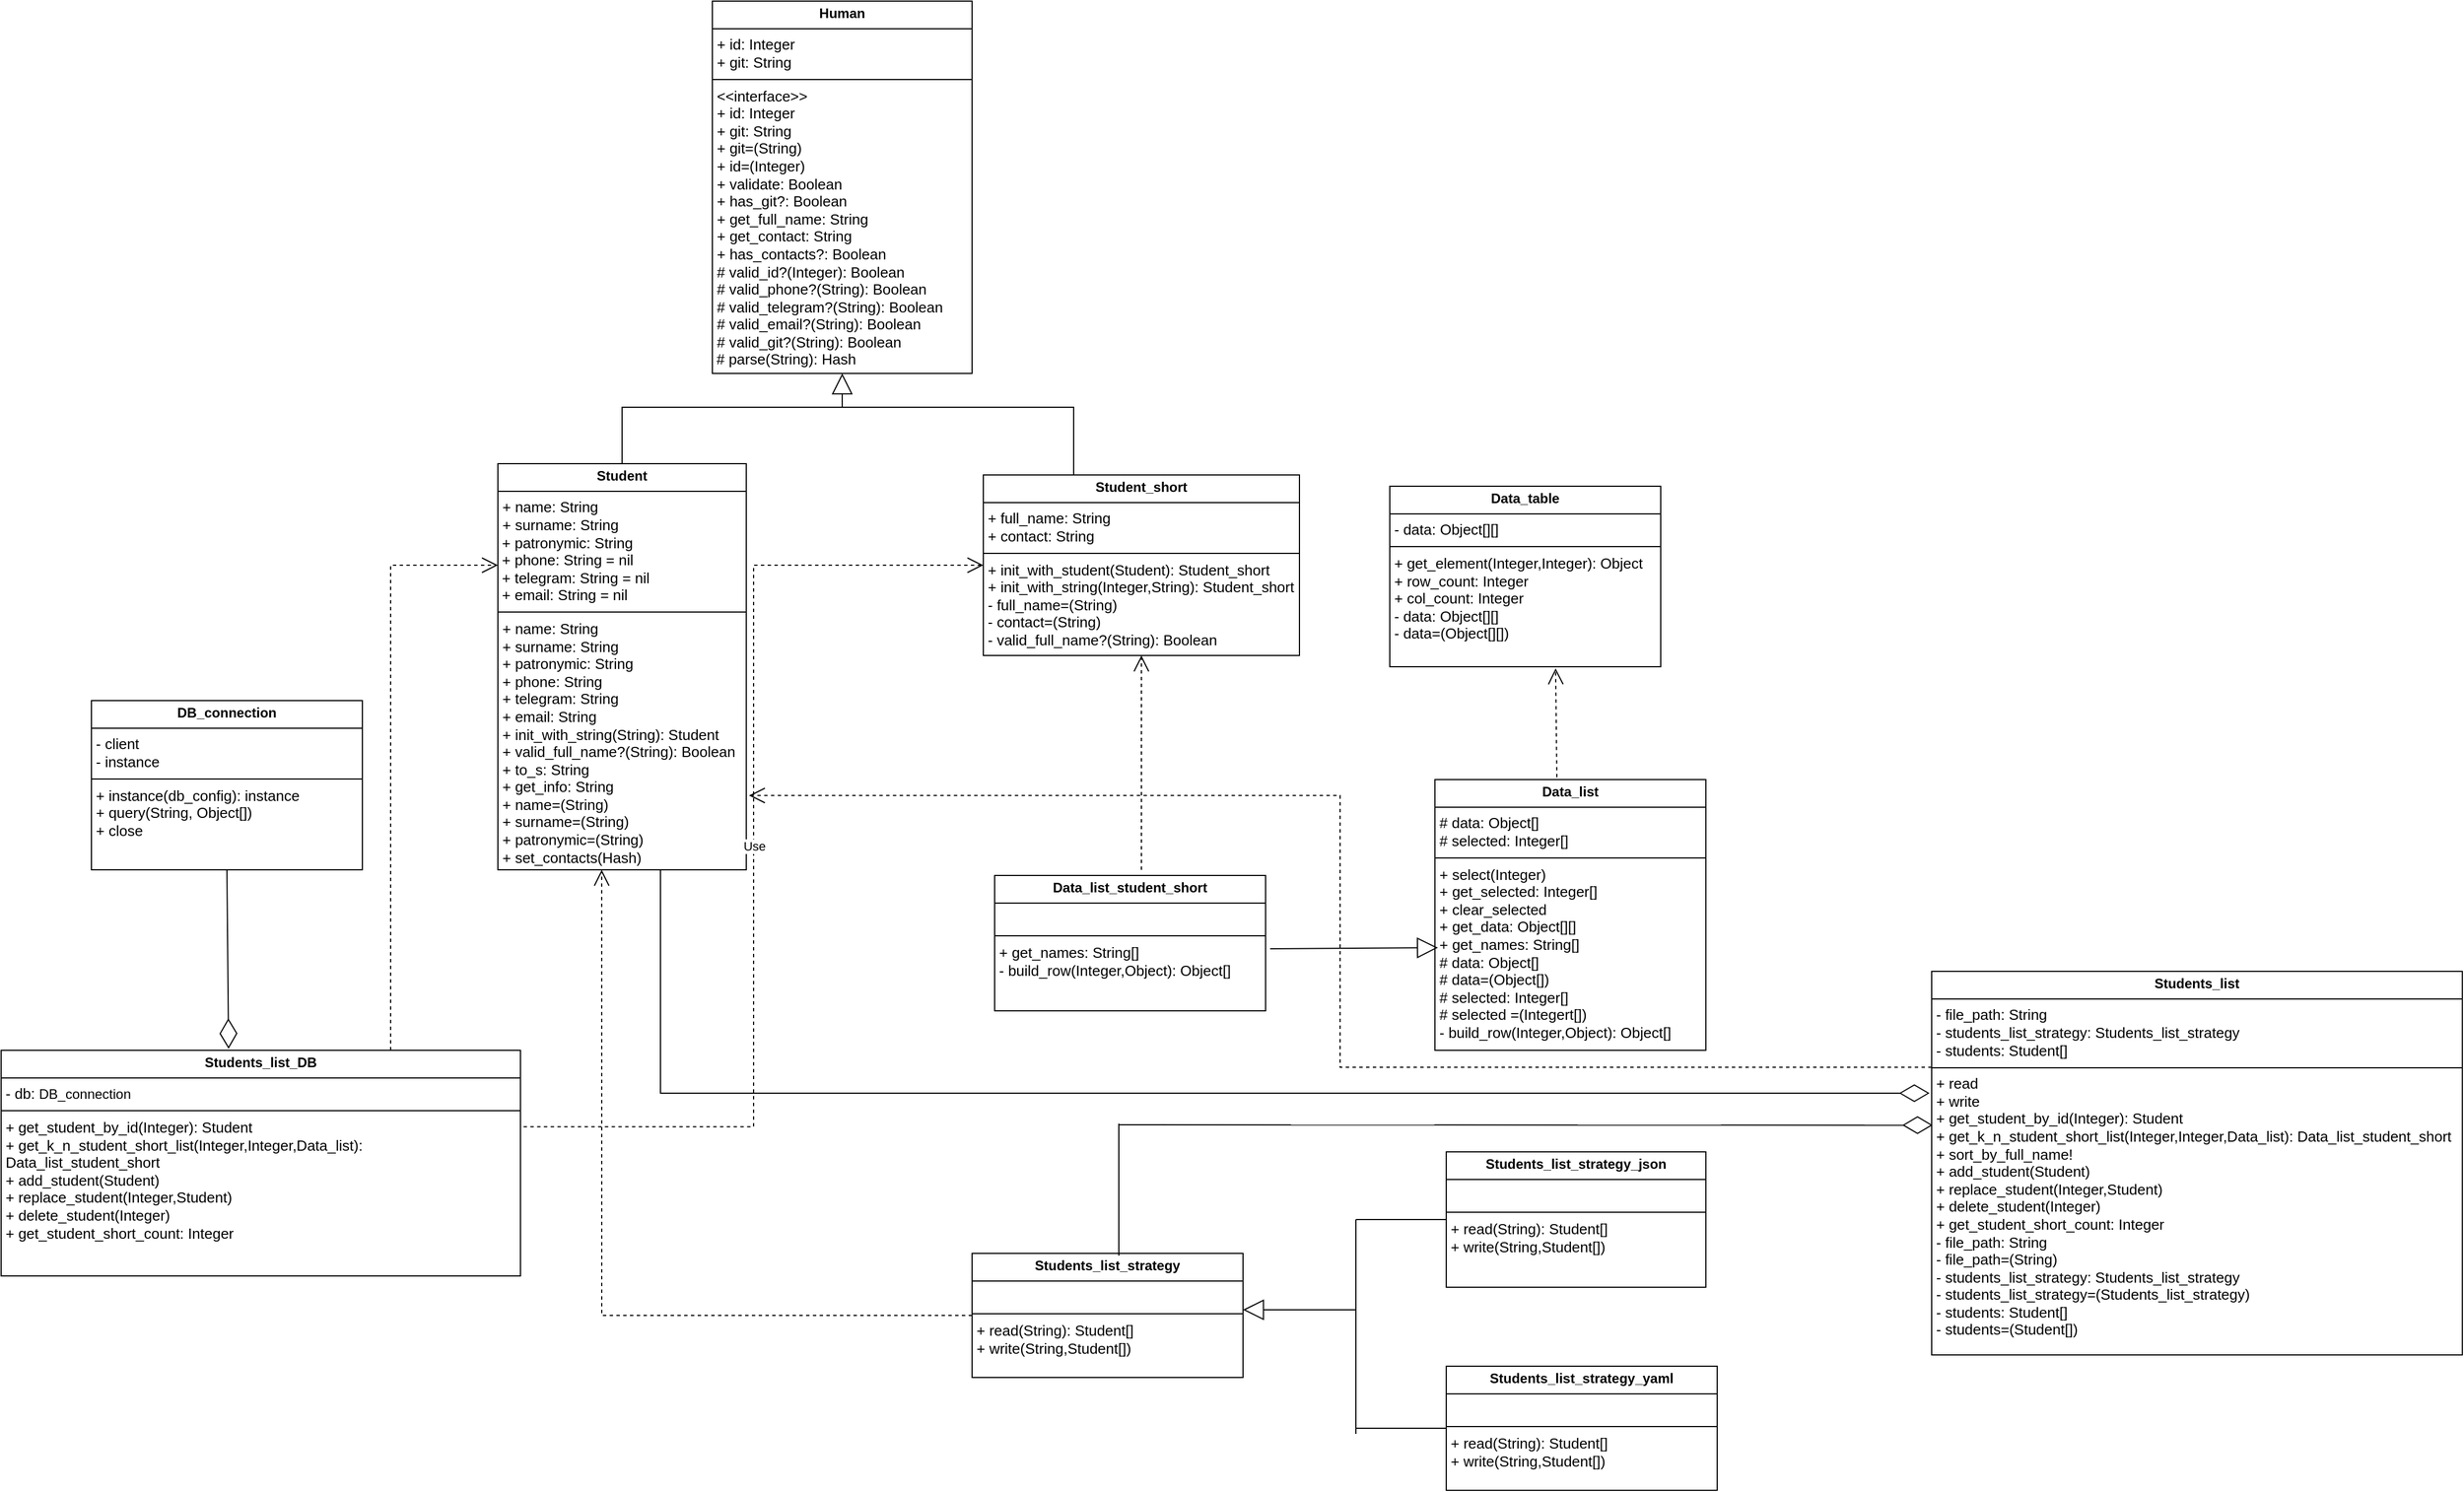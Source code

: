 <mxfile version="25.0.3">
  <diagram name="Страница — 1" id="lp5Qd-ePRwwIp8GgGKif">
    <mxGraphModel dx="4238" dy="2749" grid="1" gridSize="10" guides="1" tooltips="1" connect="1" arrows="1" fold="1" page="1" pageScale="1" pageWidth="827" pageHeight="1169" math="0" shadow="0">
      <root>
        <mxCell id="0" />
        <mxCell id="1" parent="0" />
        <mxCell id="Y9HKh-Xp6vHfoN4yGchQ-1" value="&lt;p style=&quot;margin:0px;margin-top:4px;text-align:center;&quot;&gt;&lt;b&gt;Student&lt;/b&gt;&lt;/p&gt;&lt;hr size=&quot;1&quot; style=&quot;border-style:solid;&quot;&gt;&lt;p style=&quot;margin: 0px 0px 0px 4px; font-size: 13px;&quot;&gt;&lt;font style=&quot;font-size: 13px;&quot;&gt;+ name: String&lt;/font&gt;&lt;/p&gt;&lt;p style=&quot;margin: 0px 0px 0px 4px; font-size: 13px;&quot;&gt;&lt;font style=&quot;font-size: 13px;&quot;&gt;+ surname: String&lt;br&gt;&lt;/font&gt;&lt;/p&gt;&lt;div style=&quot;font-size: 13px;&quot;&gt;&lt;font style=&quot;font-size: 13px;&quot;&gt;&amp;nbsp;&lt;span style=&quot;background-color: initial;&quot;&gt;+&amp;nbsp;&lt;/span&gt;&lt;span style=&quot;background-color: initial;&quot;&gt;patronymic&lt;/span&gt;&lt;span style=&quot;background-color: initial;&quot;&gt;: String&lt;/span&gt;&lt;/font&gt;&lt;/div&gt;&lt;div style=&quot;font-size: 13px;&quot;&gt;&lt;font style=&quot;font-size: 13px;&quot;&gt;&lt;span style=&quot;background-color: initial;&quot;&gt;&amp;nbsp;&lt;/span&gt;&lt;span style=&quot;background-color: initial;&quot;&gt;+&amp;nbsp;&lt;/span&gt;&lt;span style=&quot;background-color: initial;&quot;&gt;phone&lt;/span&gt;&lt;span style=&quot;background-color: initial;&quot;&gt;: String = nil&lt;/span&gt;&lt;/font&gt;&lt;/div&gt;&lt;div style=&quot;font-size: 13px;&quot;&gt;&lt;font style=&quot;font-size: 13px;&quot;&gt;&lt;span style=&quot;background-color: initial;&quot;&gt;&amp;nbsp;&lt;/span&gt;&lt;span style=&quot;background-color: initial;&quot;&gt;+&amp;nbsp;&lt;/span&gt;&lt;span style=&quot;background-color: initial;&quot;&gt;telegram&lt;/span&gt;&lt;span style=&quot;background-color: initial;&quot;&gt;: String = nil&lt;/span&gt;&lt;/font&gt;&lt;/div&gt;&lt;div style=&quot;font-size: 13px;&quot;&gt;&lt;font style=&quot;font-size: 13px;&quot;&gt;&lt;span style=&quot;background-color: initial;&quot;&gt;&amp;nbsp;&lt;/span&gt;&lt;span style=&quot;background-color: initial;&quot;&gt;+&amp;nbsp;&lt;/span&gt;&lt;span style=&quot;background-color: initial;&quot;&gt;email&lt;/span&gt;&lt;span style=&quot;background-color: initial;&quot;&gt;: String = nil&lt;/span&gt;&lt;/font&gt;&lt;/div&gt;&lt;hr size=&quot;1&quot; style=&quot;border-style: solid; font-size: 13px;&quot;&gt;&lt;p style=&quot;margin: 0px 0px 0px 4px; font-size: 13px;&quot;&gt;&lt;font style=&quot;font-size: 13px;&quot;&gt;+ name&lt;/font&gt;&lt;span style=&quot;background-color: initial;&quot;&gt;: String&lt;/span&gt;&lt;/p&gt;&lt;p style=&quot;margin: 0px 0px 0px 4px; font-size: 13px;&quot;&gt;&lt;font style=&quot;font-size: 13px;&quot;&gt;+ surname: String&lt;br&gt;&lt;/font&gt;&lt;/p&gt;&lt;p style=&quot;margin: 0px 0px 0px 4px; font-size: 13px;&quot;&gt;&lt;font style=&quot;font-size: 13px;&quot;&gt;+ patronymic: String&lt;br&gt;&lt;/font&gt;&lt;/p&gt;&lt;p style=&quot;margin: 0px 0px 0px 4px; font-size: 13px;&quot;&gt;&lt;font style=&quot;font-size: 13px;&quot;&gt;+ phone: String&lt;br&gt;&lt;/font&gt;&lt;/p&gt;&lt;p style=&quot;margin: 0px 0px 0px 4px; font-size: 13px;&quot;&gt;&lt;font style=&quot;font-size: 13px;&quot;&gt;+ telegram: String&lt;br&gt;&lt;/font&gt;&lt;/p&gt;&lt;p style=&quot;margin: 0px 0px 0px 4px; font-size: 13px;&quot;&gt;&lt;font style=&quot;font-size: 13px;&quot;&gt;+ email: String&lt;br&gt;&lt;/font&gt;&lt;/p&gt;&lt;p style=&quot;margin: 0px 0px 0px 4px; font-size: 13px;&quot;&gt;&lt;font style=&quot;font-size: 13px;&quot;&gt;+ init_with_string(&lt;/font&gt;&lt;span style=&quot;background-color: initial;&quot;&gt;String&lt;/span&gt;&lt;span style=&quot;background-color: initial;&quot;&gt;): Student&lt;/span&gt;&lt;/p&gt;&lt;p style=&quot;margin: 0px 0px 0px 4px; font-size: 13px;&quot;&gt;&lt;font style=&quot;font-size: 13px;&quot;&gt;+ valid_full_name?(&lt;/font&gt;&lt;span style=&quot;background-color: initial;&quot;&gt;String&lt;/span&gt;&lt;span style=&quot;background-color: initial;&quot;&gt;): Boolean&lt;/span&gt;&lt;/p&gt;&lt;p style=&quot;margin: 0px 0px 0px 4px; font-size: 13px;&quot;&gt;&lt;font style=&quot;font-size: 13px;&quot;&gt;+ to_s: String&lt;br&gt;&lt;/font&gt;&lt;/p&gt;&lt;p style=&quot;margin: 0px 0px 0px 4px; font-size: 13px;&quot;&gt;&lt;font style=&quot;font-size: 13px;&quot;&gt;+ get_info: String&lt;/font&gt;&lt;/p&gt;&lt;p style=&quot;margin: 0px 0px 0px 4px; font-size: 13px;&quot;&gt;&lt;font style=&quot;font-size: 13px;&quot;&gt;+&amp;nbsp;name&lt;span style=&quot;background-color: initial;&quot;&gt;=(&lt;/span&gt;&lt;/font&gt;&lt;span style=&quot;background-color: initial;&quot;&gt;String&lt;/span&gt;&lt;span style=&quot;background-color: initial;&quot;&gt;)&lt;/span&gt;&lt;/p&gt;&lt;p style=&quot;margin: 0px 0px 0px 4px; font-size: 13px;&quot;&gt;&lt;font style=&quot;font-size: 13px;&quot;&gt;+ surname&lt;span style=&quot;background-color: initial;&quot;&gt;=(&lt;/span&gt;&lt;/font&gt;&lt;span style=&quot;background-color: initial;&quot;&gt;String&lt;/span&gt;&lt;span style=&quot;background-color: initial;&quot;&gt;)&lt;/span&gt;&lt;/p&gt;&lt;p style=&quot;margin: 0px 0px 0px 4px; font-size: 13px;&quot;&gt;&lt;font style=&quot;font-size: 13px;&quot;&gt;+ patronymic=(&lt;/font&gt;&lt;span style=&quot;background-color: initial;&quot;&gt;String&lt;/span&gt;&lt;span style=&quot;background-color: initial;&quot;&gt;)&lt;/span&gt;&lt;/p&gt;&lt;p style=&quot;margin: 0px 0px 0px 4px; font-size: 13px;&quot;&gt;&lt;span style=&quot;background-color: initial;&quot;&gt;+&amp;nbsp;set_contacts(Hash)&lt;/span&gt;&lt;/p&gt;&lt;p style=&quot;margin: 0px 0px 0px 4px; font-size: 13px;&quot;&gt;&lt;br&gt;&lt;/p&gt;&lt;p style=&quot;margin: 0px 0px 0px 4px; font-size: 13px;&quot;&gt;&lt;br&gt;&lt;/p&gt;" style="verticalAlign=top;align=left;overflow=fill;html=1;whiteSpace=wrap;" parent="1" vertex="1">
          <mxGeometry x="60" y="220" width="220" height="360" as="geometry" />
        </mxCell>
        <mxCell id="Y9HKh-Xp6vHfoN4yGchQ-2" value="&lt;p style=&quot;margin:0px;margin-top:4px;text-align:center;&quot;&gt;&lt;b&gt;Student_short&lt;/b&gt;&lt;/p&gt;&lt;hr size=&quot;1&quot; style=&quot;border-style:solid;&quot;&gt;&lt;p style=&quot;margin: 0px 0px 0px 4px; font-size: 13px;&quot;&gt;&lt;font style=&quot;font-size: 13px;&quot;&gt;+ full_name: String&lt;/font&gt;&lt;/p&gt;&lt;p style=&quot;margin: 0px 0px 0px 4px; font-size: 13px;&quot;&gt;&lt;font style=&quot;font-size: 13px;&quot;&gt;+ contact: String&lt;br&gt;&lt;/font&gt;&lt;/p&gt;&lt;hr size=&quot;1&quot; style=&quot;border-style: solid; font-size: 13px;&quot;&gt;&lt;p style=&quot;margin: 0px 0px 0px 4px; font-size: 13px;&quot;&gt;&lt;span style=&quot;background-color: initial;&quot;&gt;+ init_with_student(Student): Student_short&lt;/span&gt;&lt;br&gt;&lt;/p&gt;&lt;p style=&quot;margin: 0px 0px 0px 4px; font-size: 13px;&quot;&gt;&lt;font style=&quot;font-size: 13px;&quot;&gt;+ init_with_string(Integer,String): Student_short&lt;/font&gt;&lt;/p&gt;&lt;p style=&quot;margin: 0px 0px 0px 4px; font-size: 13px;&quot;&gt;&lt;span style=&quot;background-color: initial;&quot;&gt;-&amp;nbsp;full_name=(String)&lt;/span&gt;&lt;br&gt;&lt;/p&gt;&lt;p style=&quot;margin: 0px 0px 0px 4px; font-size: 13px;&quot;&gt;&lt;font style=&quot;font-size: 13px;&quot;&gt;-&amp;nbsp;contact=(String)&lt;br&gt;&lt;/font&gt;&lt;/p&gt;&lt;p style=&quot;margin: 0px 0px 0px 4px; font-size: 13px;&quot;&gt;&lt;font style=&quot;font-size: 13px;&quot;&gt;- valid_full_name?(String): Boolean&lt;/font&gt;&lt;br&gt;&lt;/p&gt;" style="verticalAlign=top;align=left;overflow=fill;html=1;whiteSpace=wrap;" parent="1" vertex="1">
          <mxGeometry x="490" y="230" width="280" height="160" as="geometry" />
        </mxCell>
        <mxCell id="Y9HKh-Xp6vHfoN4yGchQ-3" value="&lt;p style=&quot;margin:0px;margin-top:4px;text-align:center;&quot;&gt;&lt;b&gt;Human&lt;/b&gt;&lt;/p&gt;&lt;hr size=&quot;1&quot; style=&quot;border-style:solid;&quot;&gt;&lt;p style=&quot;margin: 0px 0px 0px 4px; font-size: 13px;&quot;&gt;&lt;font style=&quot;font-size: 13px;&quot;&gt;+ id: Integer&lt;/font&gt;&lt;/p&gt;&lt;p style=&quot;margin: 0px 0px 0px 4px; font-size: 13px;&quot;&gt;&lt;font style=&quot;font-size: 13px;&quot;&gt;+ git: String&lt;/font&gt;&lt;/p&gt;&lt;hr size=&quot;1&quot; style=&quot;border-style: solid; font-size: 13px;&quot;&gt;&lt;p style=&quot;margin: 0px 0px 0px 4px;&quot;&gt;&lt;span style=&quot;font-size: 13px;&quot;&gt;&amp;lt;&amp;lt;interface&amp;gt;&amp;gt;&lt;/span&gt;&lt;/p&gt;&lt;p style=&quot;margin: 0px 0px 0px 4px;&quot;&gt;&lt;font style=&quot;&quot;&gt;&lt;font style=&quot;font-size: 13px;&quot;&gt;+ id&lt;/font&gt;&lt;span style=&quot;font-size: 13px; background-color: initial;&quot;&gt;: Integer&lt;/span&gt;&lt;br&gt;&lt;/font&gt;&lt;/p&gt;&lt;p style=&quot;margin: 0px 0px 0px 4px; font-size: 13px;&quot;&gt;&lt;font style=&quot;font-size: 13px;&quot;&gt;+ git&lt;span style=&quot;background-color: initial;&quot;&gt;: String&lt;/span&gt;&lt;br&gt;&lt;/font&gt;&lt;/p&gt;&lt;p style=&quot;font-size: 13px; margin: 0px 0px 0px 4px;&quot;&gt;+&amp;nbsp;git=(String)&lt;br&gt;&lt;/p&gt;&lt;p style=&quot;margin: 0px 0px 0px 4px; font-size: 13px;&quot;&gt;&lt;/p&gt;&lt;p style=&quot;font-size: 13px; margin: 0px 0px 0px 4px;&quot;&gt;+&amp;nbsp;id&lt;span style=&quot;background-color: initial;&quot;&gt;=(Integer)&lt;/span&gt;&lt;/p&gt;&lt;p style=&quot;margin: 0px 0px 0px 4px; font-size: 13px;&quot;&gt;+ validate: Boolean&lt;br&gt;&lt;/p&gt;&lt;p style=&quot;margin: 0px 0px 0px 4px; font-size: 13px;&quot;&gt;&lt;/p&gt;&lt;p style=&quot;margin: 0px 0px 0px 4px; font-size: 13px;&quot;&gt;+ has_git?:&amp;nbsp;&lt;span style=&quot;background-color: initial;&quot;&gt;Boolean&lt;/span&gt;&lt;/p&gt;&lt;p style=&quot;margin: 0px 0px 0px 4px; font-size: 13px;&quot;&gt;+ get_full_name: String&lt;br&gt;&lt;/p&gt;&lt;p style=&quot;margin: 0px 0px 0px 4px; font-size: 13px;&quot;&gt;+ get_contact: String&lt;/p&gt;&lt;p style=&quot;margin: 0px 0px 0px 4px; font-size: 13px;&quot;&gt;+ has_contacts?: Boolean&lt;br&gt;&lt;/p&gt;&lt;p style=&quot;margin: 0px 0px 0px 4px; font-size: 13px;&quot;&gt;&lt;font style=&quot;font-size: 13px;&quot;&gt;# valid_id?(&lt;/font&gt;&lt;span style=&quot;background-color: initial;&quot;&gt;Integer&lt;/span&gt;&lt;font style=&quot;background-color: initial;&quot;&gt;):&amp;nbsp;&lt;/font&gt;&lt;span style=&quot;background-color: initial;&quot;&gt;Boolean&lt;/span&gt;&lt;/p&gt;&lt;p style=&quot;margin: 0px 0px 0px 4px; font-size: 13px;&quot;&gt;&lt;font style=&quot;font-size: 13px;&quot;&gt;# valid_phone?(&lt;/font&gt;&lt;span style=&quot;background-color: initial;&quot;&gt;String&lt;/span&gt;&lt;span style=&quot;background-color: initial;&quot;&gt;):&amp;nbsp;&lt;/span&gt;&lt;span style=&quot;background-color: initial;&quot;&gt;Boolean&lt;/span&gt;&lt;/p&gt;&lt;p style=&quot;margin: 0px 0px 0px 4px; font-size: 13px;&quot;&gt;&lt;font style=&quot;font-size: 13px;&quot;&gt;# valid_telegram?(&lt;/font&gt;&lt;span style=&quot;background-color: initial;&quot;&gt;String&lt;/span&gt;&lt;span style=&quot;background-color: initial;&quot;&gt;):&amp;nbsp;&lt;/span&gt;&lt;span style=&quot;background-color: initial;&quot;&gt;Boolean&lt;/span&gt;&lt;/p&gt;&lt;div style=&quot;font-size: 13px;&quot;&gt;&lt;p style=&quot;margin: 0px 0px 0px 4px;&quot;&gt;&lt;font style=&quot;font-size: 13px;&quot;&gt;# valid_email?(&lt;/font&gt;&lt;span style=&quot;background-color: initial;&quot;&gt;String&lt;/span&gt;&lt;span style=&quot;background-color: initial;&quot;&gt;):&amp;nbsp;&lt;/span&gt;&lt;span style=&quot;background-color: initial;&quot;&gt;Boolean&lt;/span&gt;&lt;/p&gt;&lt;/div&gt;&lt;div style=&quot;font-size: 13px;&quot;&gt;&lt;p style=&quot;margin: 0px 0px 0px 4px;&quot;&gt;&lt;font style=&quot;font-size: 13px;&quot;&gt;# valid_git?(&lt;/font&gt;&lt;span style=&quot;background-color: initial;&quot;&gt;String&lt;/span&gt;&lt;span style=&quot;background-color: initial;&quot;&gt;):&amp;nbsp;&lt;/span&gt;&lt;span style=&quot;background-color: initial;&quot;&gt;Boolean&lt;/span&gt;&lt;/p&gt;&lt;/div&gt;&lt;div style=&quot;font-size: 13px;&quot;&gt;&lt;font style=&quot;font-size: 13px;&quot;&gt;&amp;nbsp;#&amp;nbsp;parse(&lt;/font&gt;&lt;span style=&quot;background-color: initial;&quot;&gt;String&lt;/span&gt;&lt;span style=&quot;background-color: initial;&quot;&gt;): Hash&lt;/span&gt;&lt;/div&gt;&lt;div style=&quot;font-size: 13px;&quot;&gt;&lt;span style=&quot;background-color: initial;&quot;&gt;&lt;br&gt;&lt;/span&gt;&lt;/div&gt;&lt;div style=&quot;font-size: 13px;&quot;&gt;&lt;font style=&quot;font-size: 13px;&quot;&gt;&lt;div&gt;&lt;br&gt;&lt;/div&gt;&lt;div&gt;&lt;br&gt;&lt;/div&gt;&lt;/font&gt;&lt;/div&gt;&lt;div style=&quot;font-size: 13px;&quot;&gt;&lt;font style=&quot;font-size: 13px;&quot;&gt;&lt;br&gt;&lt;/font&gt;&lt;/div&gt;&lt;div style=&quot;font-size: 13px;&quot;&gt;&lt;font style=&quot;font-size: 13px;&quot;&gt;&lt;br&gt;&lt;/font&gt;&lt;/div&gt;&lt;div style=&quot;font-size: 13px;&quot;&gt;&lt;font style=&quot;font-size: 13px;&quot;&gt;&lt;br&gt;&lt;/font&gt;&lt;/div&gt;&lt;p style=&quot;margin:0px;margin-left:4px;&quot;&gt;&lt;br&gt;&lt;/p&gt;&lt;p style=&quot;margin:0px;margin-left:4px;&quot;&gt;&lt;br&gt;&lt;/p&gt;" style="verticalAlign=top;align=left;overflow=fill;html=1;whiteSpace=wrap;" parent="1" vertex="1">
          <mxGeometry x="250" y="-190" width="230" height="330" as="geometry" />
        </mxCell>
        <mxCell id="Y9HKh-Xp6vHfoN4yGchQ-5" value="" style="endArrow=none;html=1;edgeStyle=orthogonalEdgeStyle;rounded=0;exitX=0.5;exitY=0;exitDx=0;exitDy=0;entryX=0.5;entryY=0;entryDx=0;entryDy=0;" parent="1" source="Y9HKh-Xp6vHfoN4yGchQ-1" target="Y9HKh-Xp6vHfoN4yGchQ-2" edge="1">
          <mxGeometry relative="1" as="geometry">
            <mxPoint x="280" y="200" as="sourcePoint" />
            <mxPoint x="440" y="200" as="targetPoint" />
            <Array as="points">
              <mxPoint x="170" y="170" />
              <mxPoint x="570" y="170" />
            </Array>
          </mxGeometry>
        </mxCell>
        <mxCell id="OkySr_cVvvjhDplzt_yq-1" value="&lt;p style=&quot;margin:0px;margin-top:4px;text-align:center;&quot;&gt;&lt;b&gt;Data_table&lt;/b&gt;&lt;/p&gt;&lt;hr size=&quot;1&quot; style=&quot;border-style:solid;&quot;&gt;&lt;p style=&quot;margin: 0px 0px 0px 4px; font-size: 13px;&quot;&gt;&lt;font style=&quot;font-size: 13px;&quot;&gt;- data: Object[][]&lt;/font&gt;&lt;/p&gt;&lt;hr size=&quot;1&quot; style=&quot;border-style: solid; font-size: 13px;&quot;&gt;&lt;p style=&quot;margin: 0px 0px 0px 4px; font-size: 13px;&quot;&gt;&lt;span style=&quot;background-color: initial;&quot;&gt;+ get_element(&lt;/span&gt;&lt;span style=&quot;background-color: initial;&quot;&gt;Integer,&lt;/span&gt;&lt;span style=&quot;background-color: initial;&quot;&gt;Integer&lt;/span&gt;&lt;span style=&quot;background-color: initial;&quot;&gt;): Object&lt;/span&gt;&lt;/p&gt;&lt;p style=&quot;margin: 0px 0px 0px 4px; font-size: 13px;&quot;&gt;&lt;font style=&quot;font-size: 13px;&quot;&gt;+ row_count:&amp;nbsp;&lt;/font&gt;&lt;span style=&quot;background-color: initial;&quot;&gt;Integer&lt;/span&gt;&lt;/p&gt;&lt;p style=&quot;margin: 0px 0px 0px 4px; font-size: 13px;&quot;&gt;+ col_count:&amp;nbsp;&lt;span style=&quot;background-color: initial;&quot;&gt;Integer&lt;/span&gt;&lt;span style=&quot;background-color: initial;&quot;&gt;&lt;/span&gt;&lt;/p&gt;&lt;p style=&quot;margin: 0px 0px 0px 4px; font-size: 13px;&quot;&gt;&lt;span style=&quot;background-color: initial;&quot;&gt;- data:&amp;nbsp;&lt;/span&gt;&lt;span style=&quot;background-color: initial;&quot;&gt;Object[][]&lt;/span&gt;&lt;br&gt;&lt;/p&gt;&lt;p style=&quot;margin: 0px 0px 0px 4px; font-size: 13px;&quot;&gt;- data=(&lt;span style=&quot;background-color: initial;&quot;&gt;Object[][]&lt;/span&gt;&lt;span style=&quot;background-color: initial;&quot;&gt;)&lt;/span&gt;&lt;/p&gt;" style="verticalAlign=top;align=left;overflow=fill;html=1;whiteSpace=wrap;" parent="1" vertex="1">
          <mxGeometry x="850" y="240" width="240" height="160" as="geometry" />
        </mxCell>
        <mxCell id="OkySr_cVvvjhDplzt_yq-2" value="&lt;p style=&quot;margin:0px;margin-top:4px;text-align:center;&quot;&gt;&lt;b&gt;Data_list_student_short&lt;/b&gt;&lt;/p&gt;&lt;hr size=&quot;1&quot; style=&quot;border-style:solid;&quot;&gt;&lt;p style=&quot;margin: 0px 0px 0px 4px; font-size: 13px;&quot;&gt;&lt;br&gt;&lt;/p&gt;&lt;hr size=&quot;1&quot; style=&quot;border-style: solid; font-size: 13px;&quot;&gt;&lt;p style=&quot;margin: 0px 0px 0px 4px; font-size: 13px;&quot;&gt;&lt;span style=&quot;background-color: initial;&quot;&gt;+ get_names: String&lt;/span&gt;&lt;span style=&quot;background-color: initial;&quot;&gt;[]&lt;/span&gt;&lt;/p&gt;&lt;p style=&quot;margin: 0px 0px 0px 4px; font-size: 13px;&quot;&gt;&lt;span style=&quot;background-color: initial;&quot;&gt;- build_row(Integer,Object): Object&lt;/span&gt;&lt;span style=&quot;background-color: initial;&quot;&gt;[]&lt;/span&gt;&lt;span style=&quot;background-color: initial;&quot;&gt;&lt;/span&gt;&lt;/p&gt;" style="verticalAlign=top;align=left;overflow=fill;html=1;whiteSpace=wrap;" parent="1" vertex="1">
          <mxGeometry x="500" y="585" width="240" height="120" as="geometry" />
        </mxCell>
        <mxCell id="OkySr_cVvvjhDplzt_yq-3" value="&lt;p style=&quot;margin:0px;margin-top:4px;text-align:center;&quot;&gt;&lt;b&gt;Data_list&lt;/b&gt;&lt;/p&gt;&lt;hr size=&quot;1&quot; style=&quot;border-style:solid;&quot;&gt;&lt;p style=&quot;margin: 0px 0px 0px 4px; font-size: 13px;&quot;&gt;&lt;font style=&quot;font-size: 13px;&quot;&gt;# data:&amp;nbsp;&lt;/font&gt;&lt;span style=&quot;background-color: initial;&quot;&gt;Object[]&lt;/span&gt;&lt;/p&gt;&lt;p style=&quot;margin: 0px 0px 0px 4px; font-size: 13px;&quot;&gt;&lt;span style=&quot;background-color: initial;&quot;&gt;# selected:&amp;nbsp;&lt;/span&gt;&lt;span style=&quot;background-color: initial;&quot;&gt;Integer[]&lt;/span&gt;&lt;/p&gt;&lt;hr size=&quot;1&quot; style=&quot;border-style: solid; font-size: 13px;&quot;&gt;&lt;p style=&quot;margin: 0px 0px 0px 4px; font-size: 13px;&quot;&gt;&lt;span style=&quot;background-color: initial;&quot;&gt;+ select(&lt;/span&gt;&lt;span style=&quot;background-color: initial;&quot;&gt;Integer&lt;/span&gt;&lt;span style=&quot;background-color: initial;&quot;&gt;)&lt;/span&gt;&lt;/p&gt;&lt;p style=&quot;margin: 0px 0px 0px 4px; font-size: 13px;&quot;&gt;&lt;font style=&quot;font-size: 13px;&quot;&gt;+ get_selected:&amp;nbsp;&lt;/font&gt;&lt;span style=&quot;background-color: initial;&quot;&gt;Integer[]&lt;/span&gt;&lt;/p&gt;&lt;p style=&quot;margin: 0px 0px 0px 4px; font-size: 13px;&quot;&gt;+ clear_selected&lt;/p&gt;&lt;p style=&quot;margin: 0px 0px 0px 4px; font-size: 13px;&quot;&gt;&lt;span style=&quot;background-color: initial;&quot;&gt;+ get_data:&amp;nbsp;&lt;/span&gt;&lt;span style=&quot;background-color: initial;&quot;&gt;Object[][]&lt;/span&gt;&lt;br&gt;&lt;/p&gt;&lt;p style=&quot;margin: 0px 0px 0px 4px; font-size: 13px;&quot;&gt;&lt;span style=&quot;background-color: initial;&quot;&gt;+ get_names: String&lt;/span&gt;&lt;span style=&quot;background-color: initial;&quot;&gt;[]&lt;/span&gt;&lt;/p&gt;&lt;p style=&quot;margin: 0px 0px 0px 4px; font-size: 13px;&quot;&gt;&lt;span style=&quot;background-color: initial;&quot;&gt;# data:&amp;nbsp;&lt;/span&gt;&lt;span style=&quot;background-color: initial;&quot;&gt;Object[]&lt;/span&gt;&lt;br&gt;&lt;/p&gt;&lt;p style=&quot;margin: 0px 0px 0px 4px; font-size: 13px;&quot;&gt;# data=(&lt;span style=&quot;background-color: initial;&quot;&gt;Object[]&lt;/span&gt;&lt;span style=&quot;background-color: initial;&quot;&gt;)&lt;/span&gt;&lt;/p&gt;&lt;p style=&quot;margin: 0px 0px 0px 4px; font-size: 13px;&quot;&gt;&lt;span style=&quot;background-color: initial;&quot;&gt;#&amp;nbsp;&lt;/span&gt;&lt;span style=&quot;background-color: initial;&quot;&gt;selected&lt;/span&gt;&lt;span style=&quot;background-color: initial;&quot;&gt;: Integer&lt;/span&gt;&lt;span style=&quot;background-color: initial;&quot;&gt;[]&lt;/span&gt;&lt;/p&gt;&lt;p style=&quot;margin: 0px 0px 0px 4px; font-size: 13px;&quot;&gt;#&amp;nbsp;&lt;span style=&quot;background-color: initial;&quot;&gt;selected&amp;nbsp;&lt;/span&gt;&lt;span style=&quot;background-color: initial;&quot;&gt;=(Integer&lt;/span&gt;&lt;span style=&quot;background-color: initial;&quot;&gt;t[]&lt;/span&gt;&lt;span style=&quot;background-color: initial;&quot;&gt;)&lt;/span&gt;&lt;/p&gt;&lt;p style=&quot;margin: 0px 0px 0px 4px; font-size: 13px;&quot;&gt;&lt;span style=&quot;background-color: initial;&quot;&gt;- build_row(Integer,Object): Object&lt;/span&gt;&lt;span style=&quot;background-color: initial;&quot;&gt;[]&lt;/span&gt;&lt;span style=&quot;background-color: initial;&quot;&gt;&lt;/span&gt;&lt;/p&gt;" style="verticalAlign=top;align=left;overflow=fill;html=1;whiteSpace=wrap;" parent="1" vertex="1">
          <mxGeometry x="890" y="500" width="240" height="240" as="geometry" />
        </mxCell>
        <mxCell id="6w0kaeJr898PFk2TFoEo-8" value="" style="endArrow=open;endSize=12;dashed=1;html=1;rounded=0;entryX=0.5;entryY=1;entryDx=0;entryDy=0;" parent="1" target="Y9HKh-Xp6vHfoN4yGchQ-2" edge="1">
          <mxGeometry width="160" relative="1" as="geometry">
            <mxPoint x="630" y="580" as="sourcePoint" />
            <mxPoint x="760" y="410" as="targetPoint" />
          </mxGeometry>
        </mxCell>
        <mxCell id="6w0kaeJr898PFk2TFoEo-9" value="" style="endArrow=block;endSize=16;endFill=0;html=1;rounded=0;entryX=0.5;entryY=1;entryDx=0;entryDy=0;" parent="1" target="Y9HKh-Xp6vHfoN4yGchQ-3" edge="1">
          <mxGeometry width="160" relative="1" as="geometry">
            <mxPoint x="365" y="170" as="sourcePoint" />
            <mxPoint x="367" y="140" as="targetPoint" />
          </mxGeometry>
        </mxCell>
        <mxCell id="6w0kaeJr898PFk2TFoEo-10" value="" style="endArrow=block;endSize=16;endFill=0;html=1;rounded=0;entryX=0.011;entryY=0.621;entryDx=0;entryDy=0;entryPerimeter=0;" parent="1" target="OkySr_cVvvjhDplzt_yq-3" edge="1">
          <mxGeometry x="0.008" width="160" relative="1" as="geometry">
            <mxPoint x="744" y="650" as="sourcePoint" />
            <mxPoint x="887" y="543" as="targetPoint" />
            <mxPoint as="offset" />
          </mxGeometry>
        </mxCell>
        <mxCell id="6w0kaeJr898PFk2TFoEo-11" value="" style="endArrow=open;endSize=12;dashed=1;html=1;rounded=0;exitX=0.45;exitY=-0.009;exitDx=0;exitDy=0;exitPerimeter=0;entryX=0.612;entryY=1.009;entryDx=0;entryDy=0;entryPerimeter=0;" parent="1" source="OkySr_cVvvjhDplzt_yq-3" target="OkySr_cVvvjhDplzt_yq-1" edge="1">
          <mxGeometry width="160" relative="1" as="geometry">
            <mxPoint x="770" y="400" as="sourcePoint" />
            <mxPoint x="930" y="400" as="targetPoint" />
          </mxGeometry>
        </mxCell>
        <mxCell id="OD4cQujXl50smUng51p7-1" value="&lt;p style=&quot;margin:0px;margin-top:4px;text-align:center;&quot;&gt;&lt;b&gt;Students_list_strategy&lt;/b&gt;&lt;/p&gt;&lt;hr size=&quot;1&quot; style=&quot;border-style:solid;&quot;&gt;&lt;p style=&quot;margin: 0px 0px 0px 4px; font-size: 13px;&quot;&gt;&lt;br&gt;&lt;/p&gt;&lt;hr size=&quot;1&quot; style=&quot;border-style: solid; font-size: 13px;&quot;&gt;&lt;p style=&quot;margin: 0px 0px 0px 4px; font-size: 13px;&quot;&gt;&lt;span style=&quot;background-color: initial;&quot;&gt;+ read(String&lt;/span&gt;&lt;span style=&quot;background-color: initial;&quot;&gt;): Student[]&lt;/span&gt;&lt;/p&gt;&lt;p style=&quot;margin: 0px 0px 0px 4px; font-size: 13px;&quot;&gt;+ write(String,&lt;span style=&quot;background-color: initial;&quot;&gt;Student&lt;/span&gt;&lt;span style=&quot;background-color: initial;&quot;&gt;[])&lt;/span&gt;&lt;/p&gt;" style="verticalAlign=top;align=left;overflow=fill;html=1;whiteSpace=wrap;" parent="1" vertex="1">
          <mxGeometry x="480" y="920" width="240" height="110" as="geometry" />
        </mxCell>
        <mxCell id="OD4cQujXl50smUng51p7-2" value="&lt;p style=&quot;margin:0px;margin-top:4px;text-align:center;&quot;&gt;&lt;b&gt;Students_list_strategy_yaml&lt;/b&gt;&lt;/p&gt;&lt;hr size=&quot;1&quot; style=&quot;border-style:solid;&quot;&gt;&lt;p style=&quot;margin: 0px 0px 0px 4px; font-size: 13px;&quot;&gt;&lt;br&gt;&lt;/p&gt;&lt;hr size=&quot;1&quot; style=&quot;border-style: solid; font-size: 13px;&quot;&gt;&lt;p style=&quot;margin: 0px 0px 0px 4px; font-size: 13px;&quot;&gt;&lt;span style=&quot;background-color: initial;&quot;&gt;+ read(String&lt;/span&gt;&lt;span style=&quot;background-color: initial;&quot;&gt;):&amp;nbsp;&lt;/span&gt;&lt;span style=&quot;background-color: initial;&quot;&gt;Student&lt;/span&gt;&lt;span style=&quot;background-color: initial;&quot;&gt;[]&lt;/span&gt;&lt;/p&gt;&lt;p style=&quot;margin: 0px 0px 0px 4px; font-size: 13px;&quot;&gt;+ write(String,&lt;span style=&quot;background-color: initial;&quot;&gt;Student&lt;/span&gt;&lt;span style=&quot;background-color: initial;&quot;&gt;[])&lt;/span&gt;&lt;/p&gt;" style="verticalAlign=top;align=left;overflow=fill;html=1;whiteSpace=wrap;" parent="1" vertex="1">
          <mxGeometry x="900" y="1020" width="240" height="110" as="geometry" />
        </mxCell>
        <mxCell id="OD4cQujXl50smUng51p7-3" value="&lt;p style=&quot;margin:0px;margin-top:4px;text-align:center;&quot;&gt;&lt;b&gt;Students_list_strategy_json&lt;/b&gt;&lt;/p&gt;&lt;hr size=&quot;1&quot; style=&quot;border-style:solid;&quot;&gt;&lt;p style=&quot;margin: 0px 0px 0px 4px; font-size: 13px;&quot;&gt;&lt;br&gt;&lt;/p&gt;&lt;hr size=&quot;1&quot; style=&quot;border-style: solid; font-size: 13px;&quot;&gt;&lt;p style=&quot;margin: 0px 0px 0px 4px; font-size: 13px;&quot;&gt;&lt;span style=&quot;background-color: initial;&quot;&gt;+ read(String&lt;/span&gt;&lt;span style=&quot;background-color: initial;&quot;&gt;): Student[]&lt;/span&gt;&lt;/p&gt;&lt;p style=&quot;margin: 0px 0px 0px 4px; font-size: 13px;&quot;&gt;&lt;font style=&quot;font-size: 13px;&quot;&gt;+ write(String,&lt;/font&gt;&lt;span style=&quot;background-color: initial;&quot;&gt;Student&lt;/span&gt;&lt;span style=&quot;background-color: initial;&quot;&gt;[])&lt;/span&gt;&lt;/p&gt;&lt;p style=&quot;margin: 0px 0px 0px 4px; font-size: 13px;&quot;&gt;&lt;br&gt;&lt;/p&gt;" style="verticalAlign=top;align=left;overflow=fill;html=1;whiteSpace=wrap;" parent="1" vertex="1">
          <mxGeometry x="900" y="830" width="230" height="120" as="geometry" />
        </mxCell>
        <mxCell id="OD4cQujXl50smUng51p7-4" value="&lt;p style=&quot;margin:0px;margin-top:4px;text-align:center;&quot;&gt;&lt;b&gt;Students_list&lt;/b&gt;&lt;/p&gt;&lt;hr size=&quot;1&quot; style=&quot;border-style:solid;&quot;&gt;&lt;p style=&quot;margin: 0px 0px 0px 4px; font-size: 13px;&quot;&gt;&lt;font style=&quot;font-size: 13px;&quot;&gt;- file_path: String&lt;/font&gt;&lt;/p&gt;&lt;p style=&quot;margin: 0px 0px 0px 4px; font-size: 13px;&quot;&gt;&lt;font style=&quot;font-size: 13px;&quot;&gt;-&amp;nbsp;students_list_strategy:&amp;nbsp;Students_list_strategy&lt;/font&gt;&lt;/p&gt;&lt;p style=&quot;margin: 0px 0px 0px 4px; font-size: 13px;&quot;&gt;&lt;font style=&quot;font-size: 13px;&quot;&gt;- students: Student[]&lt;/font&gt;&lt;/p&gt;&lt;hr size=&quot;1&quot; style=&quot;border-style: solid; font-size: 13px;&quot;&gt;&lt;p style=&quot;margin: 0px 0px 0px 4px; font-size: 13px;&quot;&gt;&lt;span style=&quot;background-color: initial;&quot;&gt;+ read&lt;/span&gt;&lt;/p&gt;&lt;p style=&quot;margin: 0px 0px 0px 4px; font-size: 13px;&quot;&gt;&lt;font style=&quot;font-size: 13px;&quot;&gt;+ write&lt;/font&gt;&lt;/p&gt;&lt;p style=&quot;margin: 0px 0px 0px 4px; font-size: 13px;&quot;&gt;+&amp;nbsp;get_student_by_id(Integer): Student&lt;/p&gt;&lt;p style=&quot;margin: 0px 0px 0px 4px;&quot;&gt;&lt;span style=&quot;font-size: 13px; background-color: initial;&quot;&gt;+&amp;nbsp;&lt;/span&gt;&lt;span style=&quot;background-color: initial; font-size: 13px;&quot;&gt;get_k_n_student_short_list(&lt;/span&gt;&lt;span style=&quot;font-size: 13px; background-color: initial;&quot;&gt;Integer,&lt;/span&gt;&lt;span style=&quot;font-size: 13px; background-color: initial;&quot;&gt;Integer,Data_list)&lt;/span&gt;&lt;span style=&quot;background-color: initial; font-size: 13px;&quot;&gt;: Data_list_student_short&lt;/span&gt;&lt;/p&gt;&lt;p style=&quot;margin: 0px 0px 0px 4px; font-size: 13px;&quot;&gt;+ sort_by_full_name!&lt;/p&gt;&lt;p style=&quot;margin: 0px 0px 0px 4px; font-size: 13px;&quot;&gt;+&amp;nbsp;add_student(Student)&lt;/p&gt;&lt;p style=&quot;margin: 0px 0px 0px 4px; font-size: 13px;&quot;&gt;+&amp;nbsp;replace_student(Integer,Student)&lt;/p&gt;&lt;p style=&quot;margin: 0px 0px 0px 4px; font-size: 13px;&quot;&gt;+&amp;nbsp;delete_student(Integer)&lt;/p&gt;&lt;p style=&quot;margin: 0px 0px 0px 4px; font-size: 13px;&quot;&gt;+&amp;nbsp;get_student_short_count: Integer&lt;/p&gt;&lt;p style=&quot;margin: 0px 0px 0px 4px; font-size: 13px;&quot;&gt;-&amp;nbsp;&lt;span style=&quot;background-color: initial;&quot;&gt;file_path: String&lt;/span&gt;&lt;/p&gt;&lt;p style=&quot;margin: 0px 0px 0px 4px; font-size: 13px;&quot;&gt;&lt;span style=&quot;background-color: initial;&quot;&gt;- file_path=(String)&lt;/span&gt;&lt;/p&gt;&lt;p style=&quot;margin: 0px 0px 0px 4px; font-size: 13px;&quot;&gt;-&amp;nbsp;&lt;span style=&quot;background-color: initial;&quot;&gt;students_list_strategy&lt;/span&gt;&lt;span style=&quot;background-color: initial;&quot;&gt;:&amp;nbsp;&lt;/span&gt;&lt;span style=&quot;background-color: initial;&quot;&gt;Students_list_strategy&lt;/span&gt;&lt;/p&gt;&lt;p style=&quot;margin: 0px 0px 0px 4px; font-size: 13px;&quot;&gt;&lt;span style=&quot;background-color: initial;&quot;&gt;-&amp;nbsp;&lt;/span&gt;&lt;span style=&quot;background-color: initial;&quot;&gt;students_list_strategy&lt;/span&gt;&lt;span style=&quot;background-color: initial;&quot;&gt;=(&lt;/span&gt;&lt;span style=&quot;background-color: initial;&quot;&gt;Students_list_strategy&lt;/span&gt;&lt;span style=&quot;background-color: initial;&quot;&gt;)&lt;/span&gt;&lt;/p&gt;&lt;p style=&quot;margin: 0px 0px 0px 4px; font-size: 13px;&quot;&gt;-&amp;nbsp;&lt;span style=&quot;background-color: initial;&quot;&gt;students&lt;/span&gt;&lt;span style=&quot;background-color: initial;&quot;&gt;: Student[]&lt;/span&gt;&lt;/p&gt;&lt;p style=&quot;margin: 0px 0px 0px 4px; font-size: 13px;&quot;&gt;&lt;span style=&quot;background-color: initial;&quot;&gt;-&amp;nbsp;&lt;/span&gt;&lt;span style=&quot;background-color: initial;&quot;&gt;students&lt;/span&gt;&lt;span style=&quot;background-color: initial;&quot;&gt;=(Student[])&lt;/span&gt;&lt;/p&gt;" style="verticalAlign=top;align=left;overflow=fill;html=1;whiteSpace=wrap;" parent="1" vertex="1">
          <mxGeometry x="1330" y="670" width="470" height="340" as="geometry" />
        </mxCell>
        <mxCell id="OD4cQujXl50smUng51p7-5" value="" style="endArrow=none;html=1;rounded=0;exitX=0;exitY=0.5;exitDx=0;exitDy=0;" parent="1" source="OD4cQujXl50smUng51p7-3" edge="1">
          <mxGeometry width="50" height="50" relative="1" as="geometry">
            <mxPoint x="930" y="900" as="sourcePoint" />
            <mxPoint x="820" y="890" as="targetPoint" />
          </mxGeometry>
        </mxCell>
        <mxCell id="OD4cQujXl50smUng51p7-6" value="" style="endArrow=none;html=1;rounded=0;entryX=0;entryY=0.5;entryDx=0;entryDy=0;" parent="1" target="OD4cQujXl50smUng51p7-2" edge="1">
          <mxGeometry width="50" height="50" relative="1" as="geometry">
            <mxPoint x="820" y="1075" as="sourcePoint" />
            <mxPoint x="980" y="850" as="targetPoint" />
          </mxGeometry>
        </mxCell>
        <mxCell id="OD4cQujXl50smUng51p7-7" value="" style="endArrow=none;html=1;rounded=0;" parent="1" edge="1">
          <mxGeometry width="50" height="50" relative="1" as="geometry">
            <mxPoint x="820" y="1080" as="sourcePoint" />
            <mxPoint x="820" y="890" as="targetPoint" />
          </mxGeometry>
        </mxCell>
        <mxCell id="OD4cQujXl50smUng51p7-8" value="" style="endArrow=block;endSize=16;endFill=0;html=1;rounded=0;" parent="1" edge="1">
          <mxGeometry width="160" relative="1" as="geometry">
            <mxPoint x="820" y="970" as="sourcePoint" />
            <mxPoint x="720" y="970" as="targetPoint" />
            <mxPoint as="offset" />
          </mxGeometry>
        </mxCell>
        <mxCell id="OD4cQujXl50smUng51p7-9" value="" style="endArrow=open;endSize=12;dashed=1;html=1;rounded=0;exitX=0;exitY=0.5;exitDx=0;exitDy=0;entryX=0.418;entryY=1;entryDx=0;entryDy=0;entryPerimeter=0;edgeStyle=orthogonalEdgeStyle;" parent="1" source="OD4cQujXl50smUng51p7-1" target="Y9HKh-Xp6vHfoN4yGchQ-1" edge="1">
          <mxGeometry x="-0.0" width="160" relative="1" as="geometry">
            <mxPoint x="920" y="770" as="sourcePoint" />
            <mxPoint x="1080" y="770" as="targetPoint" />
            <mxPoint as="offset" />
          </mxGeometry>
        </mxCell>
        <mxCell id="OD4cQujXl50smUng51p7-11" value="" style="endArrow=diamondThin;endFill=0;endSize=24;html=1;rounded=0;entryX=-0.004;entryY=0.317;entryDx=0;entryDy=0;entryPerimeter=0;edgeStyle=elbowEdgeStyle;elbow=vertical;" parent="1" target="OD4cQujXl50smUng51p7-4" edge="1">
          <mxGeometry width="160" relative="1" as="geometry">
            <mxPoint x="204" y="580" as="sourcePoint" />
            <mxPoint x="900" y="660" as="targetPoint" />
            <Array as="points">
              <mxPoint x="760" y="778" />
            </Array>
          </mxGeometry>
        </mxCell>
        <mxCell id="OD4cQujXl50smUng51p7-13" value="" style="endArrow=diamondThin;endFill=0;endSize=24;html=1;rounded=0;entryX=0.002;entryY=0.401;entryDx=0;entryDy=0;entryPerimeter=0;" parent="1" target="OD4cQujXl50smUng51p7-4" edge="1">
          <mxGeometry width="160" relative="1" as="geometry">
            <mxPoint x="610" y="806" as="sourcePoint" />
            <mxPoint x="1150" y="740" as="targetPoint" />
          </mxGeometry>
        </mxCell>
        <mxCell id="OD4cQujXl50smUng51p7-14" value="" style="endArrow=none;html=1;rounded=0;" parent="1" edge="1">
          <mxGeometry width="50" height="50" relative="1" as="geometry">
            <mxPoint x="610" y="922" as="sourcePoint" />
            <mxPoint x="610" y="805" as="targetPoint" />
          </mxGeometry>
        </mxCell>
        <mxCell id="OD4cQujXl50smUng51p7-16" value="" style="endArrow=open;endSize=12;dashed=1;html=1;rounded=0;exitX=0;exitY=0.25;exitDx=0;exitDy=0;edgeStyle=elbowEdgeStyle;entryX=1.011;entryY=0.817;entryDx=0;entryDy=0;entryPerimeter=0;" parent="1" source="OD4cQujXl50smUng51p7-4" target="Y9HKh-Xp6vHfoN4yGchQ-1" edge="1">
          <mxGeometry width="160" relative="1" as="geometry">
            <mxPoint x="810" y="540" as="sourcePoint" />
            <mxPoint x="230" y="755" as="targetPoint" />
          </mxGeometry>
        </mxCell>
        <mxCell id="6sZoc6XxwpuJ7G9wRgay-1" value="&lt;p style=&quot;margin:0px;margin-top:4px;text-align:center;&quot;&gt;&lt;b&gt;Students_list_DB&lt;/b&gt;&lt;/p&gt;&lt;hr size=&quot;1&quot; style=&quot;border-style:solid;&quot;&gt;&lt;p style=&quot;margin: 0px 0px 0px 4px; font-size: 13px;&quot;&gt;&lt;font style=&quot;font-size: 13px;&quot;&gt;- db:&amp;nbsp;&lt;/font&gt;&lt;span style=&quot;background-color: initial; font-size: 12px; text-align: center;&quot;&gt;DB_connection&lt;/span&gt;&lt;/p&gt;&lt;hr size=&quot;1&quot; style=&quot;border-style: solid; font-size: 13px;&quot;&gt;&lt;p style=&quot;margin: 0px 0px 0px 4px; font-size: 13px;&quot;&gt;&lt;span style=&quot;background-color: initial;&quot;&gt;+&amp;nbsp;get_student_by_id(Integer): Student&lt;/span&gt;&lt;/p&gt;&lt;p style=&quot;margin: 0px 0px 0px 4px;&quot;&gt;&lt;span style=&quot;font-size: 13px; background-color: initial;&quot;&gt;+&amp;nbsp;&lt;/span&gt;&lt;span style=&quot;background-color: initial; font-size: 13px;&quot;&gt;get_k_n_student_short_list(&lt;/span&gt;&lt;span style=&quot;font-size: 13px; background-color: initial;&quot;&gt;Integer,&lt;/span&gt;&lt;span style=&quot;font-size: 13px; background-color: initial;&quot;&gt;Integer,Data_list)&lt;/span&gt;&lt;span style=&quot;background-color: initial; font-size: 13px;&quot;&gt;: Data_list_student_short&lt;/span&gt;&lt;/p&gt;&lt;p style=&quot;margin: 0px 0px 0px 4px; font-size: 13px;&quot;&gt;+&amp;nbsp;add_student(Student)&lt;/p&gt;&lt;p style=&quot;margin: 0px 0px 0px 4px; font-size: 13px;&quot;&gt;+&amp;nbsp;replace_student(Integer,Student)&lt;/p&gt;&lt;p style=&quot;margin: 0px 0px 0px 4px; font-size: 13px;&quot;&gt;+&amp;nbsp;delete_student(Integer)&lt;/p&gt;&lt;p style=&quot;margin: 0px 0px 0px 4px; font-size: 13px;&quot;&gt;+&amp;nbsp;get_student_short_count: Integer&lt;/p&gt;&lt;p style=&quot;margin: 0px 0px 0px 4px; font-size: 13px;&quot;&gt;&lt;br&gt;&lt;/p&gt;" style="verticalAlign=top;align=left;overflow=fill;html=1;whiteSpace=wrap;" vertex="1" parent="1">
          <mxGeometry x="-380" y="740" width="460" height="200" as="geometry" />
        </mxCell>
        <mxCell id="6sZoc6XxwpuJ7G9wRgay-2" value="&lt;p style=&quot;margin:0px;margin-top:4px;text-align:center;&quot;&gt;&lt;b&gt;DB_connection&lt;/b&gt;&lt;/p&gt;&lt;hr size=&quot;1&quot; style=&quot;border-style:solid;&quot;&gt;&lt;p style=&quot;margin: 0px 0px 0px 4px; font-size: 13px;&quot;&gt;&lt;font style=&quot;font-size: 13px;&quot;&gt;- client&lt;/font&gt;&lt;/p&gt;&lt;p style=&quot;margin: 0px 0px 0px 4px; font-size: 13px;&quot;&gt;&lt;font style=&quot;font-size: 13px;&quot;&gt;-&amp;nbsp;instance&lt;/font&gt;&lt;/p&gt;&lt;hr size=&quot;1&quot; style=&quot;border-style: solid; font-size: 13px;&quot;&gt;&lt;p style=&quot;margin: 0px 0px 0px 4px;&quot;&gt;&lt;span style=&quot;font-size: 13px; background-color: initial;&quot;&gt;+&amp;nbsp;&lt;/span&gt;&lt;span style=&quot;background-color: initial; font-size: 13px;&quot;&gt;instance&lt;/span&gt;&lt;span style=&quot;font-size: 13px; background-color: initial;&quot;&gt;(db_config&lt;/span&gt;&lt;span style=&quot;font-size: 13px; background-color: initial;&quot;&gt;): instance&lt;/span&gt;&lt;/p&gt;&lt;p style=&quot;margin: 0px 0px 0px 4px; font-size: 13px;&quot;&gt;+&amp;nbsp;query(String, Object[])&lt;/p&gt;&lt;p style=&quot;margin: 0px 0px 0px 4px; font-size: 13px;&quot;&gt;+ close&lt;/p&gt;" style="verticalAlign=top;align=left;overflow=fill;html=1;whiteSpace=wrap;" vertex="1" parent="1">
          <mxGeometry x="-300" y="430" width="240" height="150" as="geometry" />
        </mxCell>
        <mxCell id="6sZoc6XxwpuJ7G9wRgay-3" value="" style="endArrow=open;endSize=12;dashed=1;html=1;rounded=0;exitX=0.75;exitY=0;exitDx=0;exitDy=0;entryX=0;entryY=0.25;entryDx=0;entryDy=0;edgeStyle=orthogonalEdgeStyle;" edge="1" parent="1" source="6sZoc6XxwpuJ7G9wRgay-1" target="Y9HKh-Xp6vHfoN4yGchQ-1">
          <mxGeometry x="-0.001" width="160" relative="1" as="geometry">
            <mxPoint x="-70" y="930" as="sourcePoint" />
            <mxPoint x="30" y="273.846" as="targetPoint" />
            <mxPoint as="offset" />
          </mxGeometry>
        </mxCell>
        <mxCell id="6sZoc6XxwpuJ7G9wRgay-5" value="Use" style="endArrow=open;endSize=12;dashed=1;html=1;rounded=0;exitX=1.006;exitY=0.339;exitDx=0;exitDy=0;exitPerimeter=0;entryX=0;entryY=0.5;entryDx=0;entryDy=0;edgeStyle=elbowEdgeStyle;" edge="1" parent="1" source="6sZoc6XxwpuJ7G9wRgay-1" target="Y9HKh-Xp6vHfoN4yGchQ-2">
          <mxGeometry width="160" relative="1" as="geometry">
            <mxPoint x="290" y="640" as="sourcePoint" />
            <mxPoint x="450" y="640" as="targetPoint" />
          </mxGeometry>
        </mxCell>
        <mxCell id="6sZoc6XxwpuJ7G9wRgay-6" value="" style="endArrow=diamondThin;endFill=0;endSize=24;html=1;rounded=0;exitX=0.5;exitY=1;exitDx=0;exitDy=0;entryX=0.438;entryY=-0.007;entryDx=0;entryDy=0;entryPerimeter=0;" edge="1" parent="1" source="6sZoc6XxwpuJ7G9wRgay-2" target="6sZoc6XxwpuJ7G9wRgay-1">
          <mxGeometry width="160" relative="1" as="geometry">
            <mxPoint x="130" y="700" as="sourcePoint" />
            <mxPoint x="-183" y="744" as="targetPoint" />
          </mxGeometry>
        </mxCell>
      </root>
    </mxGraphModel>
  </diagram>
</mxfile>
